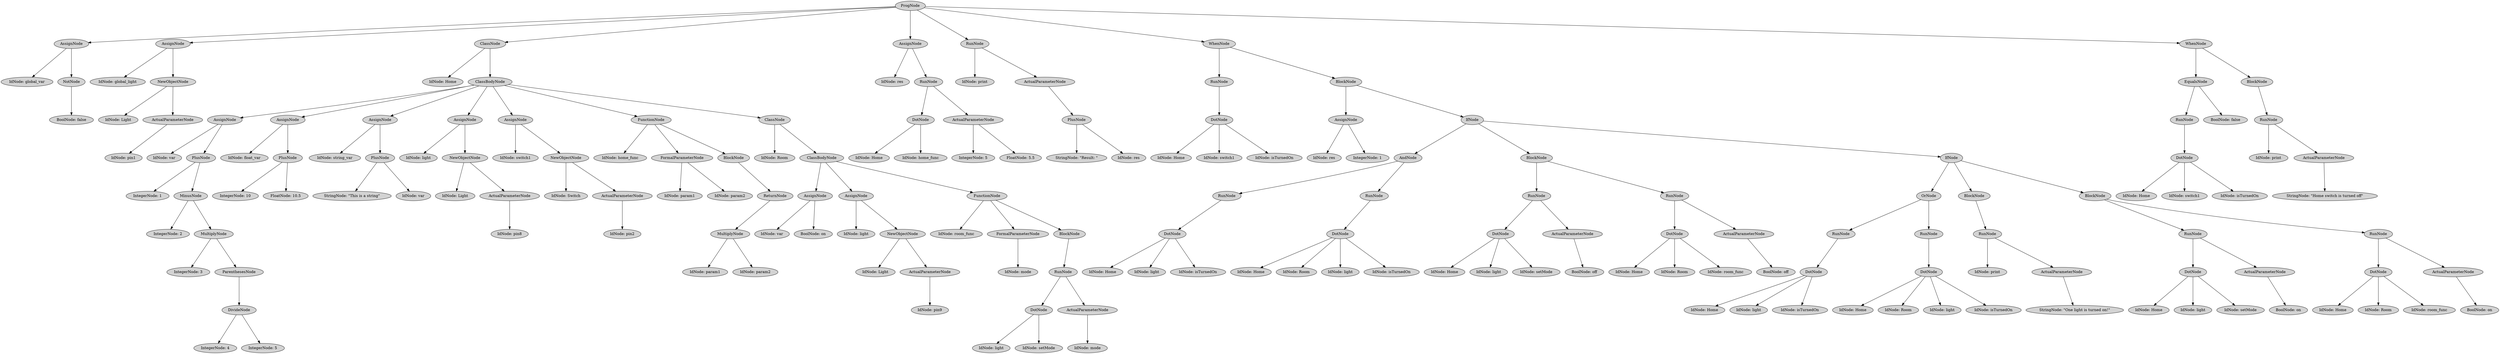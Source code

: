 digraph G {
	graph [ranksep=1.5 ratio=fill]
	node [style=filled]
	-9223363266124741772 [label=ProgNode]
	-9223363266124778373 [label=AssignNode]
	-9223363266124741772 -> -9223363266124778373
	-9223363266124778345 [label="IdNode: global_var"]
	-9223363266124778373 -> -9223363266124778345
	-9223363266124778324 [label=NotNode]
	-9223363266124778373 -> -9223363266124778324
	-9223363266124778338 [label="BoolNode: false"]
	-9223363266124778324 -> -9223363266124778338
	-9223363266124778359 [label=AssignNode]
	-9223363266124741772 -> -9223363266124778359
	-9223363266124778352 [label="IdNode: global_light"]
	-9223363266124778359 -> -9223363266124778352
	8770729997495 [label=NewObjectNode]
	-9223363266124778359 -> 8770729997495
	8770729997523 [label="IdNode: Light"]
	8770729997495 -> 8770729997523
	-9223363266124778282 [label=ActualParameterNode]
	8770729997495 -> -9223363266124778282
	-9223363266124778261 [label="IdNode: pin1"]
	-9223363266124778282 -> -9223363266124778261
	8770729997467 [label=ClassNode]
	-9223363266124741772 -> 8770729997467
	-9223363266124778331 [label="IdNode: Home"]
	8770729997467 -> -9223363266124778331
	8770729997460 [label=ClassBodyNode]
	8770729997467 -> 8770729997460
	8770729997474 [label=AssignNode]
	8770729997460 -> 8770729997474
	8770729997509 [label="IdNode: var"]
	8770729997474 -> 8770729997509
	8770729997502 [label=PlusNode]
	8770729997474 -> 8770729997502
	-9223363266124778254 [label="IntegerNode: 1"]
	8770729997502 -> -9223363266124778254
	8770729997530 [label=MinusNode]
	8770729997502 -> 8770729997530
	8770729997558 [label="IntegerNode: 2"]
	8770729997530 -> 8770729997558
	-9223363266124778289 [label=MultiplyNode]
	8770729997530 -> -9223363266124778289
	-9223363266124778247 [label="IntegerNode: 3"]
	-9223363266124778289 -> -9223363266124778247
	8770729997516 [label=ParenthesesNode]
	-9223363266124778289 -> 8770729997516
	8770730001942 [label=DivideNode]
	8770729997516 -> 8770730001942
	-9223363266124773856 [label="IntegerNode: 4"]
	8770730001942 -> -9223363266124773856
	8770730001963 [label="IntegerNode: 5"]
	8770730001942 -> 8770730001963
	-9223363266124778296 [label=AssignNode]
	8770729997460 -> -9223363266124778296
	-9223363266124778317 [label="IdNode: float_var"]
	-9223363266124778296 -> -9223363266124778317
	8770729997565 [label=PlusNode]
	-9223363266124778296 -> 8770729997565
	8770730001928 [label="IntegerNode: 10"]
	8770729997565 -> 8770730001928
	8770730001956 [label="FloatNode: 10.5"]
	8770729997565 -> 8770730001956
	-9223363266124778310 [label=AssignNode]
	8770729997460 -> -9223363266124778310
	-9223363266124778268 [label="IdNode: string_var"]
	-9223363266124778310 -> -9223363266124778268
	-9223363266124773863 [label=PlusNode]
	-9223363266124778310 -> -9223363266124773863
	8770730001949 [label="StringNode: \"This is a string\""]
	-9223363266124773863 -> 8770730001949
	8770730001977 [label="IdNode: var"]
	-9223363266124773863 -> 8770730001977
	8770729997544 [label=AssignNode]
	8770729997460 -> 8770729997544
	-9223363266124773877 [label="IdNode: light"]
	8770729997544 -> -9223363266124773877
	8770730001984 [label=NewObjectNode]
	8770729997544 -> 8770730001984
	-9223363266124773821 [label="IdNode: Light"]
	8770730001984 -> -9223363266124773821
	-9223363266124773835 [label=ActualParameterNode]
	8770730001984 -> -9223363266124773835
	-9223363266124773779 [label="IdNode: pin8"]
	-9223363266124773835 -> -9223363266124773779
	-9223363266124773849 [label=AssignNode]
	8770729997460 -> -9223363266124773849
	-9223363266124773870 [label="IdNode: switch1"]
	-9223363266124773849 -> -9223363266124773870
	8770730001998 [label=NewObjectNode]
	-9223363266124773849 -> 8770730001998
	-9223363266124773800 [label="IdNode: Switch"]
	8770730001998 -> -9223363266124773800
	-9223363266124773807 [label=ActualParameterNode]
	8770730001998 -> -9223363266124773807
	8770730002054 [label="IdNode: pin2"]
	-9223363266124773807 -> 8770730002054
	8770730001935 [label=FunctionNode]
	8770729997460 -> 8770730001935
	-9223363266124773884 [label="IdNode: home_func"]
	8770730001935 -> -9223363266124773884
	8770730001970 [label=FormalParameterNode]
	8770730001935 -> 8770730001970
	8770730001991 [label="IdNode: param1"]
	8770730001970 -> 8770730001991
	8770730002005 [label="IdNode: param2"]
	8770730001970 -> 8770730002005
	-9223363266124773828 [label=BlockNode]
	8770730001935 -> -9223363266124773828
	8770730002033 [label=ReturnNode]
	-9223363266124773828 -> 8770730002033
	8770730002047 [label=MultiplyNode]
	8770730002033 -> 8770730002047
	-9223363266124773758 [label="IdNode: param1"]
	8770730002047 -> -9223363266124773758
	-9223363266124773737 [label="IdNode: param2"]
	8770730002047 -> -9223363266124773737
	-9223363266124773793 [label=ClassNode]
	8770729997460 -> -9223363266124773793
	-9223363266124773772 [label="IdNode: Room"]
	-9223363266124773793 -> -9223363266124773772
	-9223363266124773814 [label=ClassBodyNode]
	-9223363266124773793 -> -9223363266124773814
	8770730002019 [label=AssignNode]
	-9223363266124773814 -> 8770730002019
	-9223363266124773751 [label="IdNode: var"]
	8770730002019 -> -9223363266124773751
	-9223363266124773723 [label="BoolNode: on"]
	8770730002019 -> -9223363266124773723
	8770730002026 [label=AssignNode]
	-9223363266124773814 -> 8770730002026
	-9223363266124773744 [label="IdNode: light"]
	8770730002026 -> -9223363266124773744
	8770730002096 [label=NewObjectNode]
	8770730002026 -> 8770730002096
	8770730002103 [label="IdNode: Light"]
	8770730002096 -> 8770730002103
	-9223363266124773709 [label=ActualParameterNode]
	8770730002096 -> -9223363266124773709
	8770730002145 [label="IdNode: pin9"]
	-9223363266124773709 -> 8770730002145
	8770730002040 [label=FunctionNode]
	-9223363266124773814 -> 8770730002040
	-9223363266124773765 [label="IdNode: room_func"]
	8770730002040 -> -9223363266124773765
	8770730002075 [label=FormalParameterNode]
	8770730002040 -> 8770730002075
	8770730002082 [label="IdNode: mode"]
	8770730002075 -> 8770730002082
	8770730002061 [label=BlockNode]
	8770730002040 -> 8770730002061
	-9223363266124773716 [label=RunNode]
	8770730002061 -> -9223363266124773716
	8770730002117 [label=DotNode]
	-9223363266124773716 -> 8770730002117
	-9223363266124773695 [label="IdNode: light"]
	8770730002117 -> -9223363266124773695
	8770730002124 [label="IdNode: setMode"]
	8770730002117 -> 8770730002124
	-9223363266124773688 [label=ActualParameterNode]
	-9223363266124773716 -> -9223363266124773688
	-9223363266124773646 [label="IdNode: mode"]
	-9223363266124773688 -> -9223363266124773646
	8770729997537 [label=AssignNode]
	-9223363266124741772 -> 8770729997537
	-9223363266124773842 [label="IdNode: res"]
	8770729997537 -> -9223363266124773842
	8770730002138 [label=RunNode]
	8770729997537 -> 8770730002138
	-9223363266124773674 [label=DotNode]
	8770730002138 -> -9223363266124773674
	8770730002131 [label="IdNode: Home"]
	-9223363266124773674 -> 8770730002131
	-9223363266124773660 [label="IdNode: home_func"]
	-9223363266124773674 -> -9223363266124773660
	8770730002110 [label=ActualParameterNode]
	8770730002138 -> 8770730002110
	8770729972232 [label="IntegerNode: 5"]
	8770730002110 -> 8770729972232
	8770729972239 [label="FloatNode: 5.5"]
	8770730002110 -> 8770729972239
	8770729997551 [label=RunNode]
	-9223363266124741772 -> 8770729997551
	8770730002068 [label="IdNode: print"]
	8770729997551 -> 8770730002068
	-9223363266124773786 [label=ActualParameterNode]
	8770729997551 -> -9223363266124773786
	8770730002166 [label=PlusNode]
	-9223363266124773786 -> 8770730002166
	-9223363266124773639 [label="StringNode: \"Result: \""]
	8770730002166 -> -9223363266124773639
	-9223363266124803573 [label="IdNode: res"]
	8770730002166 -> -9223363266124803573
	8770730002012 [label=WhenNode]
	-9223363266124741772 -> 8770730002012
	-9223363266124803580 [label=RunNode]
	8770730002012 -> -9223363266124803580
	8770729972260 [label=DotNode]
	-9223363266124803580 -> 8770729972260
	-9223363266124803559 [label="IdNode: Home"]
	8770729972260 -> -9223363266124803559
	-9223363266124803552 [label="IdNode: switch1"]
	8770729972260 -> -9223363266124803552
	-9223363266124803545 [label="IdNode: isTurnedOn"]
	8770729972260 -> -9223363266124803545
	-9223363266124773681 [label=BlockNode]
	8770730002012 -> -9223363266124773681
	-9223363266124773702 [label=AssignNode]
	-9223363266124773681 -> -9223363266124773702
	8770730002173 [label="IdNode: res"]
	-9223363266124773702 -> 8770730002173
	-9223363266124803531 [label="IntegerNode: 1"]
	-9223363266124773702 -> -9223363266124803531
	8770730002159 [label=IfNode]
	-9223363266124773681 -> 8770730002159
	8770729972246 [label=AndNode]
	8770730002159 -> 8770729972246
	-9223363266124803524 [label=RunNode]
	8770729972246 -> -9223363266124803524
	-9223363266124803503 [label=DotNode]
	-9223363266124803524 -> -9223363266124803503
	8770729972295 [label="IdNode: Home"]
	-9223363266124803503 -> 8770729972295
	8770729972302 [label="IdNode: light"]
	-9223363266124803503 -> 8770729972302
	8770729972309 [label="IdNode: isTurnedOn"]
	-9223363266124803503 -> 8770729972309
	-9223363266124803510 [label=RunNode]
	8770729972246 -> -9223363266124803510
	8770729972337 [label=DotNode]
	-9223363266124803510 -> 8770729972337
	-9223363266124803489 [label="IdNode: Home"]
	8770729972337 -> -9223363266124803489
	-9223363266124803482 [label="IdNode: Room"]
	8770729972337 -> -9223363266124803482
	-9223363266124803475 [label="IdNode: light"]
	8770729972337 -> -9223363266124803475
	-9223363266124803468 [label="IdNode: isTurnedOn"]
	8770729972337 -> -9223363266124803468
	8770730002152 [label=BlockNode]
	8770730002159 -> 8770730002152
	8770729972281 [label=RunNode]
	8770730002152 -> 8770729972281
	8770729972288 [label=DotNode]
	8770729972281 -> 8770729972288
	-9223363266124803517 [label="IdNode: Home"]
	8770729972288 -> -9223363266124803517
	8770729972316 [label="IdNode: light"]
	8770729972288 -> 8770729972316
	-9223363266124803496 [label="IdNode: setMode"]
	8770729972288 -> -9223363266124803496
	8770729972267 [label=ActualParameterNode]
	8770729972281 -> 8770729972267
	-9223363266124803447 [label="BoolNode: off"]
	8770729972267 -> -9223363266124803447
	-9223363266124803538 [label=RunNode]
	8770730002152 -> -9223363266124803538
	8770729972358 [label=DotNode]
	-9223363266124803538 -> 8770729972358
	8770729972344 [label="IdNode: Home"]
	8770729972358 -> 8770729972344
	8770729972351 [label="IdNode: Room"]
	8770729972358 -> 8770729972351
	-9223363266124803454 [label="IdNode: room_func"]
	8770729972358 -> -9223363266124803454
	8770729972274 [label=ActualParameterNode]
	-9223363266124803538 -> 8770729972274
	-9223363266124803419 [label="BoolNode: off"]
	8770729972274 -> -9223363266124803419
	8770729972330 [label=IfNode]
	8770730002159 -> 8770729972330
	8770729972323 [label=OrNode]
	8770729972330 -> 8770729972323
	-9223363266124803426 [label=RunNode]
	8770729972323 -> -9223363266124803426
	-9223363266124803398 [label=DotNode]
	-9223363266124803426 -> -9223363266124803398
	8770729972400 [label="IdNode: Home"]
	-9223363266124803398 -> 8770729972400
	8770729972407 [label="IdNode: light"]
	-9223363266124803398 -> 8770729972407
	8770729972414 [label="IdNode: isTurnedOn"]
	-9223363266124803398 -> 8770729972414
	-9223363266124803405 [label=RunNode]
	8770729972323 -> -9223363266124803405
	8770729972442 [label=DotNode]
	-9223363266124803405 -> 8770729972442
	-9223363266124803384 [label="IdNode: Home"]
	8770729972442 -> -9223363266124803384
	-9223363266124803377 [label="IdNode: Room"]
	8770729972442 -> -9223363266124803377
	-9223363266124803370 [label="IdNode: light"]
	8770729972442 -> -9223363266124803370
	-9223363266124803363 [label="IdNode: isTurnedOn"]
	8770729972442 -> -9223363266124803363
	-9223363266124803433 [label=BlockNode]
	8770729972330 -> -9223363266124803433
	-9223363266124803461 [label=RunNode]
	-9223363266124803433 -> -9223363266124803461
	-9223363266124803412 [label="IdNode: print"]
	-9223363266124803461 -> -9223363266124803412
	8770729972372 [label=ActualParameterNode]
	-9223363266124803461 -> 8770729972372
	8770729972456 [label="StringNode: \"One light is turned on!\""]
	8770729972372 -> 8770729972456
	8770729972393 [label=BlockNode]
	8770729972330 -> 8770729972393
	8770729972421 [label=RunNode]
	8770729972393 -> 8770729972421
	-9223363266124803356 [label=DotNode]
	8770729972421 -> -9223363266124803356
	8770729972435 [label="IdNode: Home"]
	-9223363266124803356 -> 8770729972435
	8770729972449 [label="IdNode: light"]
	-9223363266124803356 -> 8770729972449
	8770729972463 [label="IdNode: setMode"]
	-9223363266124803356 -> 8770729972463
	-9223363266124803391 [label=ActualParameterNode]
	8770729972421 -> -9223363266124803391
	8770729973519 [label="BoolNode: on"]
	-9223363266124803391 -> 8770729973519
	8770729972428 [label=RunNode]
	8770729972393 -> 8770729972428
	-9223363266124803342 [label=DotNode]
	8770729972428 -> -9223363266124803342
	-9223363266124803335 [label="IdNode: Home"]
	-9223363266124803342 -> -9223363266124803335
	-9223363266124802300 [label="IdNode: Room"]
	-9223363266124803342 -> -9223363266124802300
	8770729973512 [label="IdNode: room_func"]
	-9223363266124803342 -> 8770729973512
	-9223363266124803349 [label=ActualParameterNode]
	8770729972428 -> -9223363266124803349
	8770729973547 [label="BoolNode: on"]
	-9223363266124803349 -> 8770729973547
	8770730002089 [label=WhenNode]
	-9223363266124741772 -> 8770730002089
	-9223363266124803566 [label=EqualsNode]
	8770730002089 -> -9223363266124803566
	8770729972477 [label=RunNode]
	-9223363266124803566 -> 8770729972477
	-9223363266124802272 [label=DotNode]
	8770729972477 -> -9223363266124802272
	-9223363266124802286 [label="IdNode: Home"]
	-9223363266124802272 -> -9223363266124802286
	8770729973533 [label="IdNode: switch1"]
	-9223363266124802272 -> 8770729973533
	-9223363266124802265 [label="IdNode: isTurnedOn"]
	-9223363266124802272 -> -9223363266124802265
	8770729973540 [label="BoolNode: false"]
	-9223363266124803566 -> 8770729973540
	-9223363266124773653 [label=BlockNode]
	8770730002089 -> -9223363266124773653
	-9223363266124803440 [label=RunNode]
	-9223363266124773653 -> -9223363266124803440
	8770729972470 [label="IdNode: print"]
	-9223363266124803440 -> 8770729972470
	8770729972365 [label=ActualParameterNode]
	-9223363266124803440 -> 8770729972365
	8770729973568 [label="StringNode: \"Home switch is turned off\""]
	8770729972365 -> 8770729973568
	overlap=false
}
